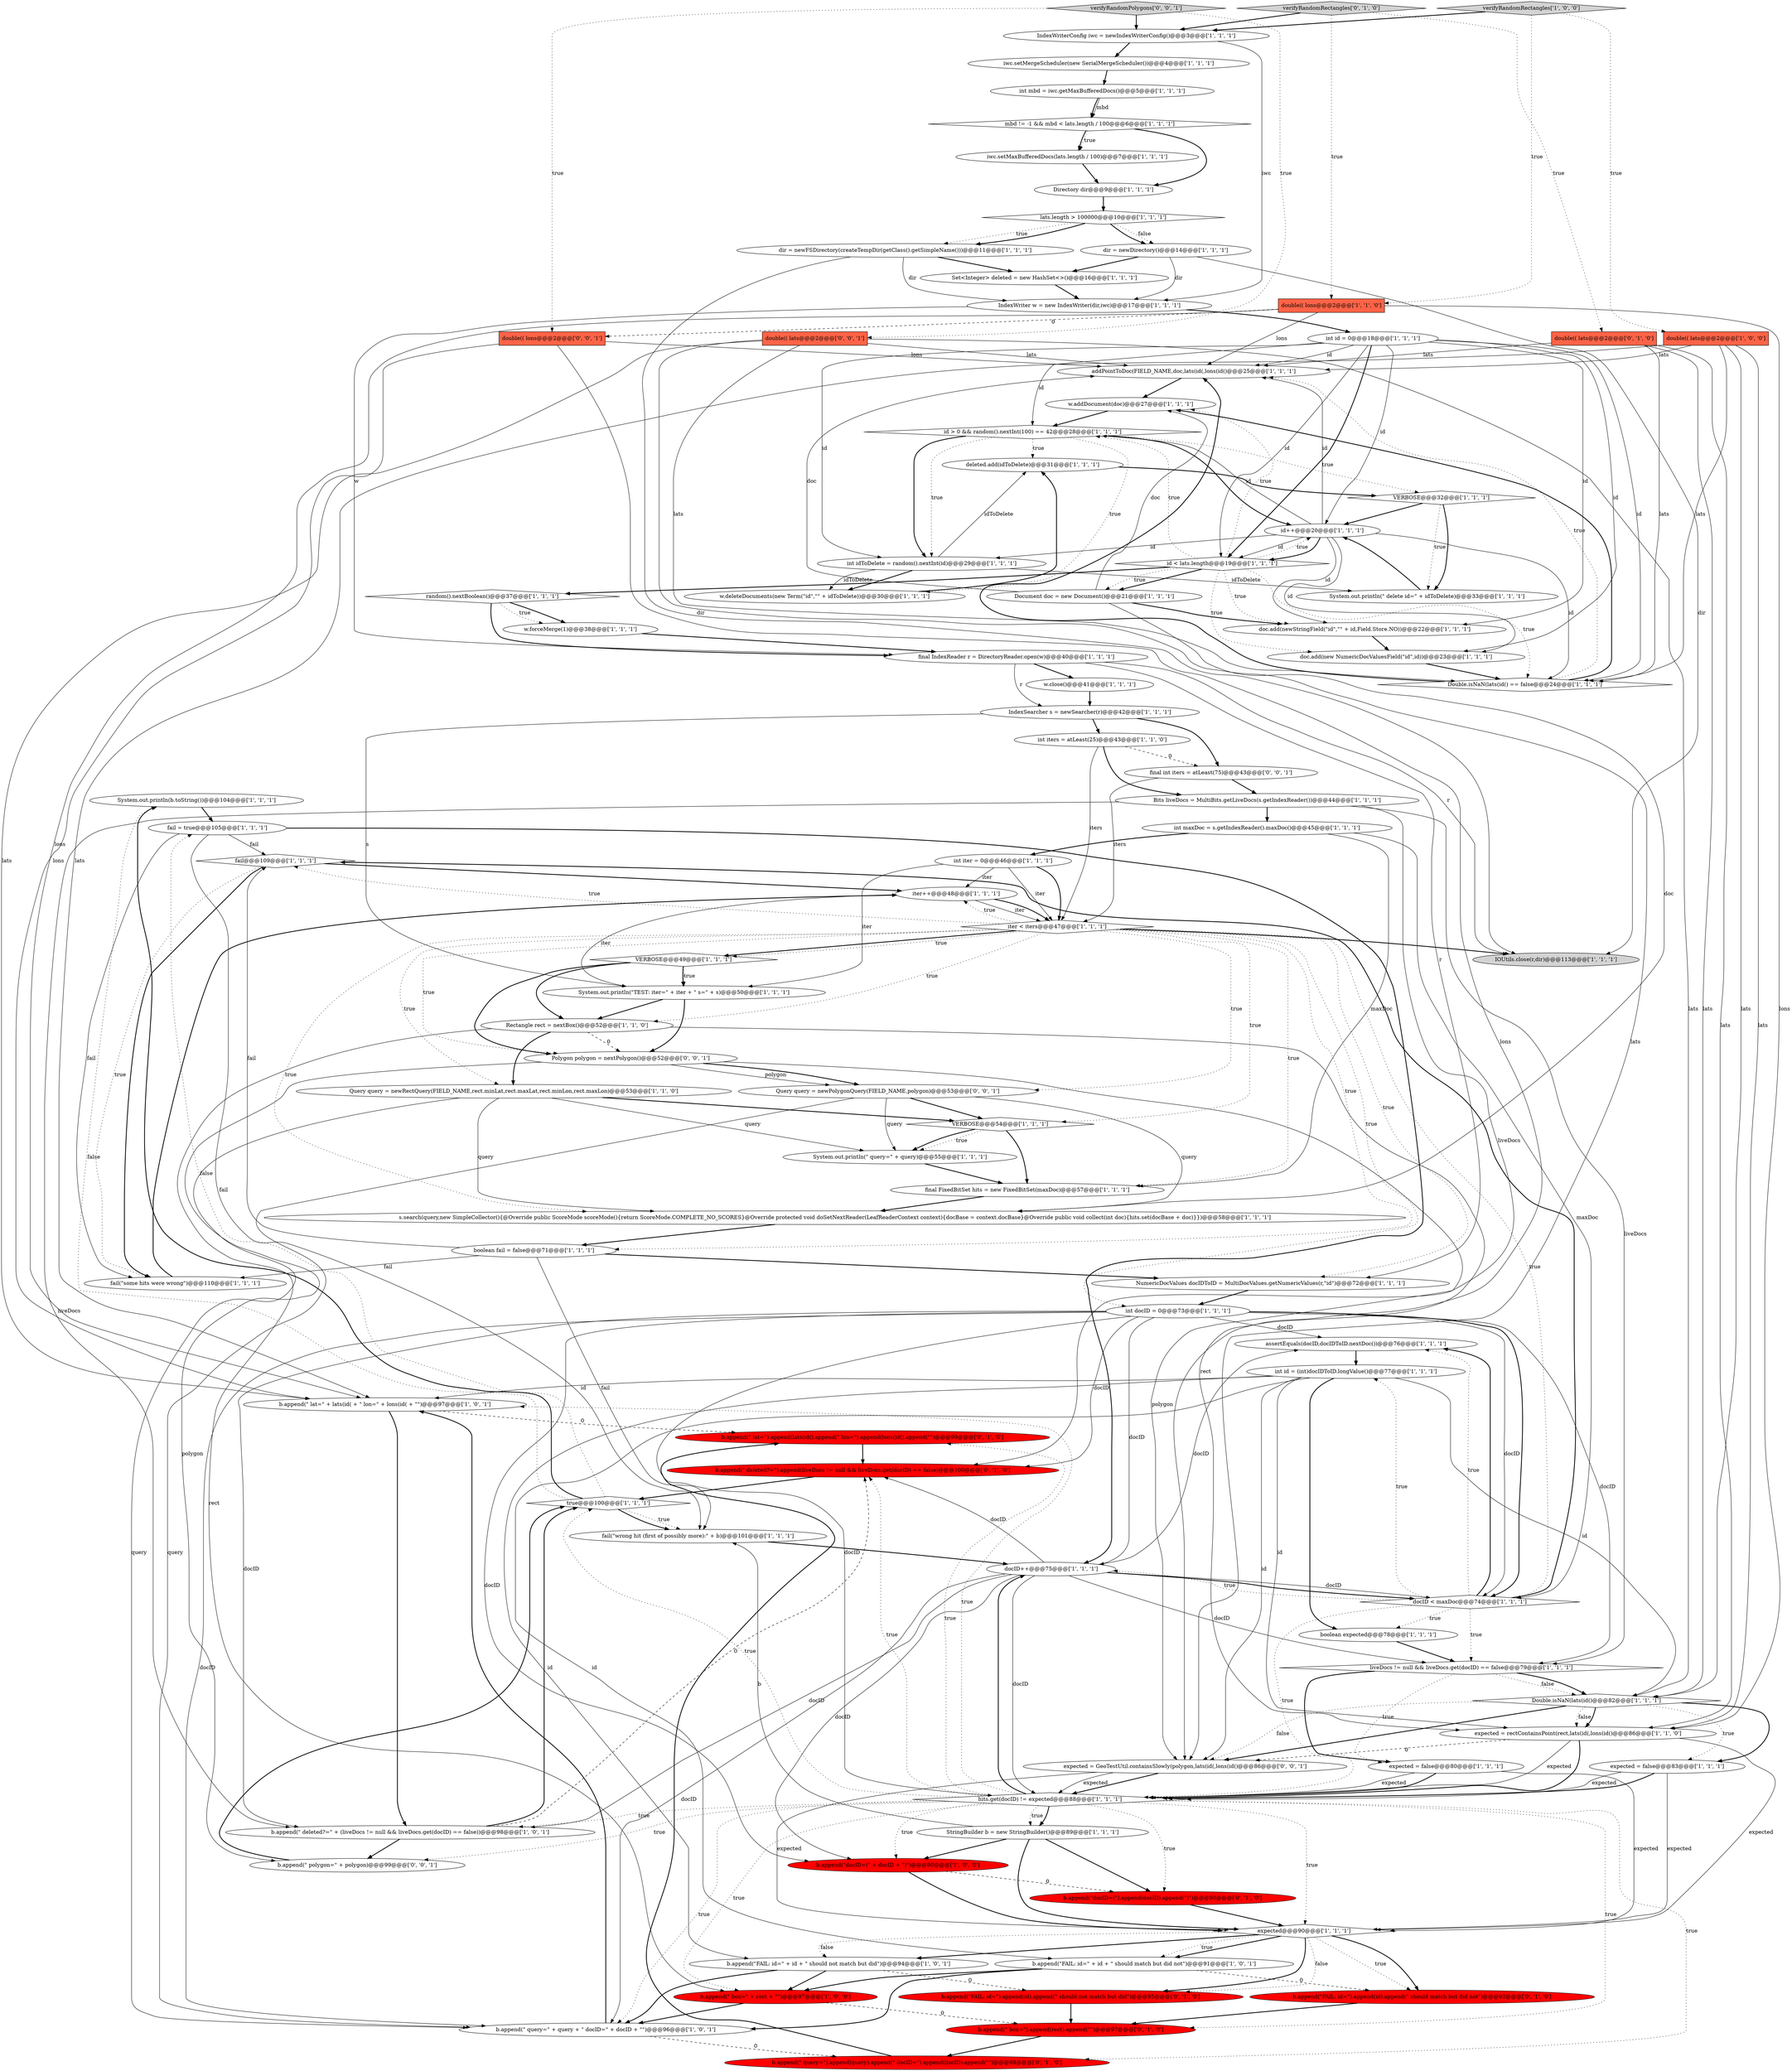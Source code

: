 digraph {
50 [style = filled, label = "System.out.println(b.toString())@@@104@@@['1', '1', '1']", fillcolor = white, shape = ellipse image = "AAA0AAABBB1BBB"];
3 [style = filled, label = "w.close()@@@41@@@['1', '1', '1']", fillcolor = white, shape = ellipse image = "AAA0AAABBB1BBB"];
39 [style = filled, label = "assertEquals(docID,docIDToID.nextDoc())@@@76@@@['1', '1', '1']", fillcolor = white, shape = ellipse image = "AAA0AAABBB1BBB"];
40 [style = filled, label = "int mbd = iwc.getMaxBufferedDocs()@@@5@@@['1', '1', '1']", fillcolor = white, shape = ellipse image = "AAA0AAABBB1BBB"];
25 [style = filled, label = "int id = 0@@@18@@@['1', '1', '1']", fillcolor = white, shape = ellipse image = "AAA0AAABBB1BBB"];
92 [style = filled, label = "Query query = newPolygonQuery(FIELD_NAME,polygon)@@@53@@@['0', '0', '1']", fillcolor = white, shape = ellipse image = "AAA0AAABBB3BBB"];
33 [style = filled, label = "addPointToDoc(FIELD_NAME,doc,lats(id(,lons(id()@@@25@@@['1', '1', '1']", fillcolor = white, shape = ellipse image = "AAA0AAABBB1BBB"];
18 [style = filled, label = "docID < maxDoc@@@74@@@['1', '1', '1']", fillcolor = white, shape = diamond image = "AAA0AAABBB1BBB"];
43 [style = filled, label = "System.out.println(\" query=\" + query)@@@55@@@['1', '1', '1']", fillcolor = white, shape = ellipse image = "AAA0AAABBB1BBB"];
11 [style = filled, label = "expected@@@90@@@['1', '1', '1']", fillcolor = white, shape = diamond image = "AAA0AAABBB1BBB"];
14 [style = filled, label = "boolean fail = false@@@71@@@['1', '1', '1']", fillcolor = white, shape = ellipse image = "AAA0AAABBB1BBB"];
78 [style = filled, label = "double(( lats@@@2@@@['0', '1', '0']", fillcolor = tomato, shape = box image = "AAA0AAABBB2BBB"];
52 [style = filled, label = "expected = false@@@80@@@['1', '1', '1']", fillcolor = white, shape = ellipse image = "AAA0AAABBB1BBB"];
71 [style = filled, label = "b.append(\" lat=\" + lats(id( + \" lon=\" + lons(id( + \"\")@@@97@@@['1', '0', '1']", fillcolor = white, shape = ellipse image = "AAA0AAABBB1BBB"];
41 [style = filled, label = "w.forceMerge(1)@@@38@@@['1', '1', '1']", fillcolor = white, shape = ellipse image = "AAA0AAABBB1BBB"];
89 [style = filled, label = "expected = GeoTestUtil.containsSlowly(polygon,lats(id(,lons(id()@@@86@@@['0', '0', '1']", fillcolor = white, shape = ellipse image = "AAA0AAABBB3BBB"];
91 [style = filled, label = "b.append(\" polygon=\" + polygon)@@@99@@@['0', '0', '1']", fillcolor = white, shape = ellipse image = "AAA0AAABBB3BBB"];
7 [style = filled, label = "IndexWriterConfig iwc = newIndexWriterConfig()@@@3@@@['1', '1', '1']", fillcolor = white, shape = ellipse image = "AAA0AAABBB1BBB"];
93 [style = filled, label = "double(( lats@@@2@@@['0', '0', '1']", fillcolor = tomato, shape = box image = "AAA0AAABBB3BBB"];
83 [style = filled, label = "b.append(\" lat=\").append(lats(id().append(\" lon=\").append(lons(id().append(\"\")@@@99@@@['0', '1', '0']", fillcolor = red, shape = ellipse image = "AAA1AAABBB2BBB"];
61 [style = filled, label = "int iter = 0@@@46@@@['1', '1', '1']", fillcolor = white, shape = ellipse image = "AAA0AAABBB1BBB"];
45 [style = filled, label = "dir = newFSDirectory(createTempDir(getClass().getSimpleName()))@@@11@@@['1', '1', '1']", fillcolor = white, shape = ellipse image = "AAA0AAABBB1BBB"];
21 [style = filled, label = "b.append(\"FAIL: id=\" + id + \" should match but did not\")@@@91@@@['1', '0', '1']", fillcolor = white, shape = ellipse image = "AAA0AAABBB1BBB"];
27 [style = filled, label = "deleted.add(idToDelete)@@@31@@@['1', '1', '1']", fillcolor = white, shape = ellipse image = "AAA0AAABBB1BBB"];
55 [style = filled, label = "VERBOSE@@@54@@@['1', '1', '1']", fillcolor = white, shape = diamond image = "AAA0AAABBB1BBB"];
26 [style = filled, label = "verifyRandomRectangles['1', '0', '0']", fillcolor = lightgray, shape = diamond image = "AAA0AAABBB1BBB"];
64 [style = filled, label = "StringBuilder b = new StringBuilder()@@@89@@@['1', '1', '1']", fillcolor = white, shape = ellipse image = "AAA0AAABBB1BBB"];
82 [style = filled, label = "b.append(\" query=\").append(query).append(\" docID=\").append(docID).append(\"\")@@@98@@@['0', '1', '0']", fillcolor = red, shape = ellipse image = "AAA1AAABBB2BBB"];
86 [style = filled, label = "b.append(\" deleted?=\").append(liveDocs != null && liveDocs.get(docID) == false)@@@100@@@['0', '1', '0']", fillcolor = red, shape = ellipse image = "AAA1AAABBB2BBB"];
81 [style = filled, label = "b.append(\"FAIL: id=\").append(id).append(\" should match but did not\")@@@92@@@['0', '1', '0']", fillcolor = red, shape = ellipse image = "AAA1AAABBB2BBB"];
70 [style = filled, label = "int maxDoc = s.getIndexReader().maxDoc()@@@45@@@['1', '1', '1']", fillcolor = white, shape = ellipse image = "AAA0AAABBB1BBB"];
9 [style = filled, label = "IOUtils.close(r,dir)@@@113@@@['1', '1', '1']", fillcolor = lightgray, shape = ellipse image = "AAA0AAABBB1BBB"];
65 [style = filled, label = "int id = (int)docIDToID.longValue()@@@77@@@['1', '1', '1']", fillcolor = white, shape = ellipse image = "AAA0AAABBB1BBB"];
69 [style = filled, label = "random().nextBoolean()@@@37@@@['1', '1', '1']", fillcolor = white, shape = diamond image = "AAA0AAABBB1BBB"];
54 [style = filled, label = "doc.add(new NumericDocValuesField(\"id\",id))@@@23@@@['1', '1', '1']", fillcolor = white, shape = ellipse image = "AAA0AAABBB1BBB"];
42 [style = filled, label = "System.out.println(\"TEST: iter=\" + iter + \" s=\" + s)@@@50@@@['1', '1', '1']", fillcolor = white, shape = ellipse image = "AAA0AAABBB1BBB"];
31 [style = filled, label = "expected = false@@@83@@@['1', '1', '1']", fillcolor = white, shape = ellipse image = "AAA0AAABBB1BBB"];
76 [style = filled, label = "Double.isNaN(lats(id() == false@@@24@@@['1', '1', '1']", fillcolor = white, shape = diamond image = "AAA0AAABBB1BBB"];
77 [style = filled, label = "lats.length > 100000@@@10@@@['1', '1', '1']", fillcolor = white, shape = diamond image = "AAA0AAABBB1BBB"];
66 [style = filled, label = "liveDocs != null && liveDocs.get(docID) == false@@@79@@@['1', '1', '1']", fillcolor = white, shape = diamond image = "AAA0AAABBB1BBB"];
5 [style = filled, label = "mbd != -1 && mbd < lats.length / 100@@@6@@@['1', '1', '1']", fillcolor = white, shape = diamond image = "AAA0AAABBB1BBB"];
46 [style = filled, label = "Rectangle rect = nextBox()@@@52@@@['1', '1', '0']", fillcolor = white, shape = ellipse image = "AAA0AAABBB1BBB"];
87 [style = filled, label = "verifyRandomPolygons['0', '0', '1']", fillcolor = lightgray, shape = diamond image = "AAA0AAABBB3BBB"];
79 [style = filled, label = "verifyRandomRectangles['0', '1', '0']", fillcolor = lightgray, shape = diamond image = "AAA0AAABBB2BBB"];
63 [style = filled, label = "iwc.setMergeScheduler(new SerialMergeScheduler())@@@4@@@['1', '1', '1']", fillcolor = white, shape = ellipse image = "AAA0AAABBB1BBB"];
57 [style = filled, label = "VERBOSE@@@32@@@['1', '1', '1']", fillcolor = white, shape = diamond image = "AAA0AAABBB1BBB"];
60 [style = filled, label = "w.addDocument(doc)@@@27@@@['1', '1', '1']", fillcolor = white, shape = ellipse image = "AAA0AAABBB1BBB"];
34 [style = filled, label = "final FixedBitSet hits = new FixedBitSet(maxDoc)@@@57@@@['1', '1', '1']", fillcolor = white, shape = ellipse image = "AAA0AAABBB1BBB"];
72 [style = filled, label = "int docID = 0@@@73@@@['1', '1', '1']", fillcolor = white, shape = ellipse image = "AAA0AAABBB1BBB"];
51 [style = filled, label = "double(( lons@@@2@@@['1', '1', '0']", fillcolor = tomato, shape = box image = "AAA0AAABBB1BBB"];
68 [style = filled, label = "id++@@@20@@@['1', '1', '1']", fillcolor = white, shape = ellipse image = "AAA0AAABBB1BBB"];
36 [style = filled, label = "VERBOSE@@@49@@@['1', '1', '1']", fillcolor = white, shape = diamond image = "AAA0AAABBB1BBB"];
88 [style = filled, label = "Polygon polygon = nextPolygon()@@@52@@@['0', '0', '1']", fillcolor = white, shape = ellipse image = "AAA0AAABBB3BBB"];
1 [style = filled, label = "boolean expected@@@78@@@['1', '1', '1']", fillcolor = white, shape = ellipse image = "AAA0AAABBB1BBB"];
12 [style = filled, label = "IndexSearcher s = newSearcher(r)@@@42@@@['1', '1', '1']", fillcolor = white, shape = ellipse image = "AAA0AAABBB1BBB"];
10 [style = filled, label = "final IndexReader r = DirectoryReader.open(w)@@@40@@@['1', '1', '1']", fillcolor = white, shape = ellipse image = "AAA0AAABBB1BBB"];
53 [style = filled, label = "iter++@@@48@@@['1', '1', '1']", fillcolor = white, shape = ellipse image = "AAA0AAABBB1BBB"];
16 [style = filled, label = "System.out.println(\" delete id=\" + idToDelete)@@@33@@@['1', '1', '1']", fillcolor = white, shape = ellipse image = "AAA0AAABBB1BBB"];
23 [style = filled, label = "fail@@@109@@@['1', '1', '1']", fillcolor = white, shape = diamond image = "AAA0AAABBB1BBB"];
85 [style = filled, label = "b.append(\"docID=(\").append(docID).append(\")\")@@@90@@@['0', '1', '0']", fillcolor = red, shape = ellipse image = "AAA1AAABBB2BBB"];
15 [style = filled, label = "b.append(\"docID=(\" + docID + \")\")@@@90@@@['1', '0', '0']", fillcolor = red, shape = ellipse image = "AAA1AAABBB1BBB"];
47 [style = filled, label = "doc.add(newStringField(\"id\",\"\" + id,Field.Store.NO))@@@22@@@['1', '1', '1']", fillcolor = white, shape = ellipse image = "AAA0AAABBB1BBB"];
74 [style = filled, label = "iwc.setMaxBufferedDocs(lats.length / 100)@@@7@@@['1', '1', '1']", fillcolor = white, shape = ellipse image = "AAA0AAABBB1BBB"];
20 [style = filled, label = "NumericDocValues docIDToID = MultiDocValues.getNumericValues(r,\"id\")@@@72@@@['1', '1', '1']", fillcolor = white, shape = ellipse image = "AAA0AAABBB1BBB"];
19 [style = filled, label = "Query query = newRectQuery(FIELD_NAME,rect.minLat,rect.maxLat,rect.minLon,rect.maxLon)@@@53@@@['1', '1', '0']", fillcolor = white, shape = ellipse image = "AAA0AAABBB1BBB"];
49 [style = filled, label = "Double.isNaN(lats(id()@@@82@@@['1', '1', '1']", fillcolor = white, shape = diamond image = "AAA0AAABBB1BBB"];
56 [style = filled, label = "s.search(query,new SimpleCollector(){@Override public ScoreMode scoreMode(){return ScoreMode.COMPLETE_NO_SCORES}@Override protected void doSetNextReader(LeafReaderContext context){docBase = context.docBase}@Override public void collect(int doc){hits.set(docBase + doc)}})@@@58@@@['1', '1', '1']", fillcolor = white, shape = ellipse image = "AAA0AAABBB1BBB"];
90 [style = filled, label = "final int iters = atLeast(75)@@@43@@@['0', '0', '1']", fillcolor = white, shape = ellipse image = "AAA0AAABBB3BBB"];
0 [style = filled, label = "b.append(\" box=\" + rect + \"\")@@@97@@@['1', '0', '0']", fillcolor = red, shape = ellipse image = "AAA1AAABBB1BBB"];
58 [style = filled, label = "IndexWriter w = new IndexWriter(dir,iwc)@@@17@@@['1', '1', '1']", fillcolor = white, shape = ellipse image = "AAA0AAABBB1BBB"];
67 [style = filled, label = "id < lats.length@@@19@@@['1', '1', '1']", fillcolor = white, shape = diamond image = "AAA0AAABBB1BBB"];
48 [style = filled, label = "w.deleteDocuments(new Term(\"id\",\"\" + idToDelete))@@@30@@@['1', '1', '1']", fillcolor = white, shape = ellipse image = "AAA0AAABBB1BBB"];
75 [style = filled, label = "Directory dir@@@9@@@['1', '1', '1']", fillcolor = white, shape = ellipse image = "AAA0AAABBB1BBB"];
2 [style = filled, label = "docID++@@@75@@@['1', '1', '1']", fillcolor = white, shape = ellipse image = "AAA0AAABBB1BBB"];
30 [style = filled, label = "int idToDelete = random().nextInt(id)@@@29@@@['1', '1', '1']", fillcolor = white, shape = ellipse image = "AAA0AAABBB1BBB"];
44 [style = filled, label = "Bits liveDocs = MultiBits.getLiveDocs(s.getIndexReader())@@@44@@@['1', '1', '1']", fillcolor = white, shape = ellipse image = "AAA0AAABBB1BBB"];
29 [style = filled, label = "double(( lats@@@2@@@['1', '0', '0']", fillcolor = tomato, shape = box image = "AAA0AAABBB1BBB"];
37 [style = filled, label = "b.append(\" query=\" + query + \" docID=\" + docID + \"\")@@@96@@@['1', '0', '1']", fillcolor = white, shape = ellipse image = "AAA0AAABBB1BBB"];
22 [style = filled, label = "id > 0 && random().nextInt(100) == 42@@@28@@@['1', '1', '1']", fillcolor = white, shape = diamond image = "AAA0AAABBB1BBB"];
17 [style = filled, label = "expected = rectContainsPoint(rect,lats(id(,lons(id()@@@86@@@['1', '1', '0']", fillcolor = white, shape = ellipse image = "AAA0AAABBB1BBB"];
32 [style = filled, label = "true@@@100@@@['1', '1', '1']", fillcolor = white, shape = diamond image = "AAA0AAABBB1BBB"];
8 [style = filled, label = "fail(\"wrong hit (first of possibly more):\" + b)@@@101@@@['1', '1', '1']", fillcolor = white, shape = ellipse image = "AAA0AAABBB1BBB"];
4 [style = filled, label = "fail = true@@@105@@@['1', '1', '1']", fillcolor = white, shape = ellipse image = "AAA0AAABBB1BBB"];
38 [style = filled, label = "dir = newDirectory()@@@14@@@['1', '1', '1']", fillcolor = white, shape = ellipse image = "AAA0AAABBB1BBB"];
6 [style = filled, label = "Set<Integer> deleted = new HashSet<>()@@@16@@@['1', '1', '1']", fillcolor = white, shape = ellipse image = "AAA0AAABBB1BBB"];
28 [style = filled, label = "fail(\"some hits were wrong\")@@@110@@@['1', '1', '1']", fillcolor = white, shape = ellipse image = "AAA0AAABBB1BBB"];
73 [style = filled, label = "Document doc = new Document()@@@21@@@['1', '1', '1']", fillcolor = white, shape = ellipse image = "AAA0AAABBB1BBB"];
62 [style = filled, label = "b.append(\" deleted?=\" + (liveDocs != null && liveDocs.get(docID) == false))@@@98@@@['1', '0', '1']", fillcolor = white, shape = ellipse image = "AAA0AAABBB1BBB"];
24 [style = filled, label = "b.append(\"FAIL: id=\" + id + \" should not match but did\")@@@94@@@['1', '0', '1']", fillcolor = white, shape = ellipse image = "AAA0AAABBB1BBB"];
94 [style = filled, label = "double(( lons@@@2@@@['0', '0', '1']", fillcolor = tomato, shape = box image = "AAA0AAABBB3BBB"];
35 [style = filled, label = "int iters = atLeast(25)@@@43@@@['1', '1', '0']", fillcolor = white, shape = ellipse image = "AAA0AAABBB1BBB"];
80 [style = filled, label = "b.append(\"FAIL: id=\").append(id).append(\" should not match but did\")@@@95@@@['0', '1', '0']", fillcolor = red, shape = ellipse image = "AAA1AAABBB2BBB"];
84 [style = filled, label = "b.append(\" box=\").append(rect).append(\"\")@@@97@@@['0', '1', '0']", fillcolor = red, shape = ellipse image = "AAA1AAABBB2BBB"];
59 [style = filled, label = "hits.get(docID) != expected@@@88@@@['1', '1', '1']", fillcolor = white, shape = diamond image = "AAA0AAABBB1BBB"];
13 [style = filled, label = "iter < iters@@@47@@@['1', '1', '1']", fillcolor = white, shape = diamond image = "AAA0AAABBB1BBB"];
77->45 [style = dotted, label="true"];
32->4 [style = dotted, label="false"];
67->22 [style = dotted, label="true"];
90->13 [style = solid, label="iters"];
87->7 [style = bold, label=""];
51->94 [style = dashed, label="0"];
80->84 [style = bold, label=""];
19->55 [style = bold, label=""];
92->37 [style = solid, label="query"];
10->20 [style = solid, label="r"];
72->15 [style = solid, label="docID"];
66->52 [style = bold, label=""];
72->18 [style = solid, label="docID"];
46->88 [style = dashed, label="0"];
13->20 [style = dotted, label="true"];
71->62 [style = bold, label=""];
29->33 [style = solid, label="lats"];
53->13 [style = solid, label="iter"];
65->17 [style = solid, label="id"];
60->22 [style = bold, label=""];
65->21 [style = solid, label="id"];
65->89 [style = solid, label="id"];
87->94 [style = dotted, label="true"];
38->9 [style = solid, label="dir"];
52->59 [style = bold, label=""];
14->28 [style = solid, label="fail"];
11->24 [style = dotted, label="false"];
48->27 [style = bold, label=""];
10->9 [style = solid, label="r"];
22->30 [style = bold, label=""];
49->17 [style = dotted, label="false"];
67->69 [style = bold, label=""];
23->28 [style = bold, label=""];
54->76 [style = bold, label=""];
66->49 [style = dotted, label="false"];
59->62 [style = dotted, label="true"];
76->60 [style = bold, label=""];
32->8 [style = dotted, label="true"];
18->39 [style = dotted, label="true"];
15->11 [style = bold, label=""];
45->6 [style = bold, label=""];
53->42 [style = solid, label="iter"];
25->30 [style = solid, label="id"];
61->53 [style = solid, label="iter"];
13->36 [style = bold, label=""];
29->17 [style = solid, label="lats"];
72->37 [style = solid, label="docID"];
57->16 [style = bold, label=""];
5->74 [style = dotted, label="true"];
66->52 [style = dotted, label="true"];
59->71 [style = dotted, label="true"];
21->81 [style = dashed, label="0"];
37->82 [style = dashed, label="0"];
55->34 [style = bold, label=""];
12->90 [style = bold, label=""];
78->33 [style = solid, label="lats"];
93->33 [style = solid, label="lats"];
75->77 [style = bold, label=""];
55->43 [style = dotted, label="true"];
59->11 [style = dotted, label="true"];
44->86 [style = solid, label="liveDocs"];
46->0 [style = solid, label="rect"];
72->18 [style = bold, label=""];
2->62 [style = solid, label="docID"];
44->66 [style = solid, label="liveDocs"];
59->84 [style = dotted, label="true"];
59->32 [style = dotted, label="true"];
72->86 [style = solid, label="docID"];
14->20 [style = bold, label=""];
83->86 [style = bold, label=""];
0->84 [style = dashed, label="0"];
51->17 [style = solid, label="lons"];
70->34 [style = solid, label="maxDoc"];
17->59 [style = solid, label="expected"];
59->64 [style = bold, label=""];
70->18 [style = solid, label="maxDoc"];
29->71 [style = solid, label="lats"];
19->43 [style = solid, label="query"];
42->46 [style = bold, label=""];
25->22 [style = solid, label="id"];
25->33 [style = solid, label="id"];
68->54 [style = solid, label="id"];
35->44 [style = bold, label=""];
21->0 [style = bold, label=""];
26->7 [style = bold, label=""];
91->32 [style = bold, label=""];
15->85 [style = dashed, label="0"];
24->0 [style = bold, label=""];
13->36 [style = dotted, label="true"];
17->89 [style = dashed, label="0"];
77->45 [style = bold, label=""];
59->83 [style = dotted, label="true"];
13->92 [style = dotted, label="true"];
64->8 [style = solid, label="b"];
94->89 [style = solid, label="lons"];
25->67 [style = solid, label="id"];
13->19 [style = dotted, label="true"];
61->13 [style = bold, label=""];
2->18 [style = bold, label=""];
2->18 [style = solid, label="docID"];
94->33 [style = solid, label="lons"];
5->74 [style = bold, label=""];
12->35 [style = bold, label=""];
4->2 [style = bold, label=""];
67->73 [style = bold, label=""];
64->85 [style = bold, label=""];
85->11 [style = bold, label=""];
2->37 [style = solid, label="docID"];
67->47 [style = dotted, label="true"];
65->49 [style = solid, label="id"];
13->23 [style = dotted, label="true"];
38->6 [style = bold, label=""];
12->42 [style = solid, label="s"];
29->49 [style = solid, label="lats"];
64->11 [style = bold, label=""];
22->57 [style = dotted, label="true"];
36->46 [style = bold, label=""];
59->15 [style = dotted, label="true"];
21->37 [style = bold, label=""];
71->83 [style = dashed, label="0"];
13->55 [style = dotted, label="true"];
13->46 [style = dotted, label="true"];
40->5 [style = solid, label="mbd"];
4->28 [style = solid, label="fail"];
64->15 [style = bold, label=""];
30->27 [style = solid, label="idToDelete"];
40->5 [style = bold, label=""];
63->40 [style = bold, label=""];
58->25 [style = bold, label=""];
47->54 [style = bold, label=""];
49->31 [style = bold, label=""];
59->82 [style = dotted, label="true"];
62->86 [style = dashed, label="0"];
25->47 [style = solid, label="id"];
65->71 [style = solid, label="id"];
67->60 [style = dotted, label="true"];
59->85 [style = dotted, label="true"];
46->19 [style = bold, label=""];
49->17 [style = bold, label=""];
88->92 [style = solid, label="polygon"];
56->14 [style = bold, label=""];
44->62 [style = solid, label="liveDocs"];
43->34 [style = bold, label=""];
66->49 [style = bold, label=""];
72->2 [style = solid, label="docID"];
7->63 [style = bold, label=""];
65->1 [style = bold, label=""];
62->91 [style = bold, label=""];
79->51 [style = dotted, label="true"];
36->42 [style = bold, label=""];
13->34 [style = dotted, label="true"];
52->11 [style = solid, label="expected"];
78->17 [style = solid, label="lats"];
70->61 [style = bold, label=""];
74->75 [style = bold, label=""];
32->50 [style = bold, label=""];
88->91 [style = solid, label="polygon"];
59->86 [style = dotted, label="true"];
49->89 [style = dotted, label="false"];
13->18 [style = dotted, label="true"];
35->13 [style = solid, label="iters"];
31->59 [style = bold, label=""];
67->76 [style = dotted, label="true"];
18->23 [style = bold, label=""];
77->38 [style = dotted, label="false"];
7->58 [style = solid, label="iwc"];
22->68 [style = bold, label=""];
62->32 [style = bold, label=""];
92->55 [style = bold, label=""];
23->28 [style = dotted, label="true"];
79->7 [style = bold, label=""];
11->21 [style = bold, label=""];
18->1 [style = dotted, label="true"];
68->47 [style = solid, label="id"];
88->89 [style = solid, label="polygon"];
79->78 [style = dotted, label="true"];
13->53 [style = dotted, label="true"];
2->66 [style = solid, label="docID"];
2->59 [style = solid, label="docID"];
50->4 [style = bold, label=""];
10->12 [style = solid, label="r"];
68->22 [style = solid, label="id"];
41->10 [style = bold, label=""];
3->12 [style = bold, label=""];
11->81 [style = dotted, label="true"];
11->24 [style = bold, label=""];
72->39 [style = solid, label="docID"];
76->33 [style = bold, label=""];
61->13 [style = solid, label="iter"];
57->68 [style = bold, label=""];
16->68 [style = bold, label=""];
34->56 [style = bold, label=""];
46->17 [style = solid, label="rect"];
82->83 [style = bold, label=""];
61->42 [style = solid, label="iter"];
67->73 [style = dotted, label="true"];
94->71 [style = solid, label="lons"];
25->76 [style = solid, label="id"];
73->33 [style = solid, label="doc"];
69->41 [style = bold, label=""];
59->64 [style = dotted, label="true"];
69->41 [style = dotted, label="true"];
36->88 [style = bold, label=""];
32->8 [style = bold, label=""];
93->76 [style = solid, label="lats"];
52->59 [style = solid, label="expected"];
18->39 [style = bold, label=""];
8->2 [style = bold, label=""];
24->80 [style = dashed, label="0"];
30->16 [style = solid, label="idToDelete"];
4->8 [style = solid, label="fail"];
22->27 [style = dotted, label="true"];
11->80 [style = dotted, label="false"];
19->37 [style = solid, label="query"];
14->8 [style = solid, label="fail"];
45->58 [style = solid, label="dir"];
77->38 [style = bold, label=""];
37->71 [style = bold, label=""];
22->48 [style = dotted, label="true"];
55->43 [style = bold, label=""];
93->49 [style = solid, label="lats"];
2->39 [style = solid, label="docID"];
31->11 [style = solid, label="expected"];
49->89 [style = bold, label=""];
72->66 [style = solid, label="docID"];
19->56 [style = solid, label="query"];
69->10 [style = bold, label=""];
44->70 [style = bold, label=""];
2->15 [style = solid, label="docID"];
13->9 [style = bold, label=""];
76->33 [style = dotted, label="true"];
13->14 [style = dotted, label="true"];
32->50 [style = dotted, label="false"];
89->59 [style = bold, label=""];
73->60 [style = solid, label="doc"];
53->13 [style = bold, label=""];
18->2 [style = dotted, label="true"];
81->84 [style = bold, label=""];
1->66 [style = bold, label=""];
59->91 [style = dotted, label="true"];
5->75 [style = bold, label=""];
0->37 [style = bold, label=""];
68->67 [style = bold, label=""];
68->67 [style = solid, label="id"];
68->76 [style = solid, label="id"];
31->59 [style = solid, label="expected"];
89->59 [style = solid, label="expected"];
33->60 [style = bold, label=""];
65->24 [style = solid, label="id"];
28->53 [style = bold, label=""];
11->80 [style = bold, label=""];
73->56 [style = solid, label="doc"];
68->33 [style = solid, label="id"];
49->31 [style = dotted, label="true"];
10->3 [style = bold, label=""];
84->82 [style = bold, label=""];
13->88 [style = dotted, label="true"];
36->42 [style = dotted, label="true"];
35->90 [style = dashed, label="0"];
25->68 [style = solid, label="id"];
39->65 [style = bold, label=""];
88->92 [style = bold, label=""];
87->93 [style = dotted, label="true"];
30->48 [style = solid, label="idToDelete"];
73->47 [style = bold, label=""];
25->54 [style = solid, label="id"];
92->43 [style = solid, label="query"];
93->71 [style = solid, label="lats"];
14->23 [style = solid, label="fail"];
4->23 [style = solid, label="fail"];
78->49 [style = solid, label="lats"];
57->16 [style = dotted, label="true"];
13->72 [style = dotted, label="true"];
59->0 [style = dotted, label="true"];
27->57 [style = bold, label=""];
18->65 [style = dotted, label="true"];
72->62 [style = solid, label="docID"];
78->76 [style = solid, label="lats"];
2->86 [style = solid, label="docID"];
90->44 [style = bold, label=""];
24->37 [style = bold, label=""];
51->33 [style = solid, label="lons"];
51->71 [style = solid, label="lons"];
92->56 [style = solid, label="query"];
20->72 [style = bold, label=""];
59->2 [style = bold, label=""];
42->88 [style = bold, label=""];
72->59 [style = solid, label="docID"];
26->29 [style = dotted, label="true"];
13->56 [style = dotted, label="true"];
23->53 [style = bold, label=""];
59->37 [style = dotted, label="true"];
18->66 [style = dotted, label="true"];
26->51 [style = dotted, label="true"];
17->59 [style = bold, label=""];
58->10 [style = solid, label="w"];
6->58 [style = bold, label=""];
30->48 [style = bold, label=""];
25->67 [style = bold, label=""];
29->76 [style = solid, label="lats"];
11->81 [style = bold, label=""];
22->30 [style = dotted, label="true"];
18->59 [style = dotted, label="true"];
89->11 [style = solid, label="expected"];
11->21 [style = dotted, label="true"];
38->58 [style = solid, label="dir"];
68->30 [style = solid, label="id"];
93->89 [style = solid, label="lats"];
67->54 [style = dotted, label="true"];
86->32 [style = bold, label=""];
45->9 [style = solid, label="dir"];
67->68 [style = dotted, label="true"];
17->11 [style = solid, label="expected"];
}
